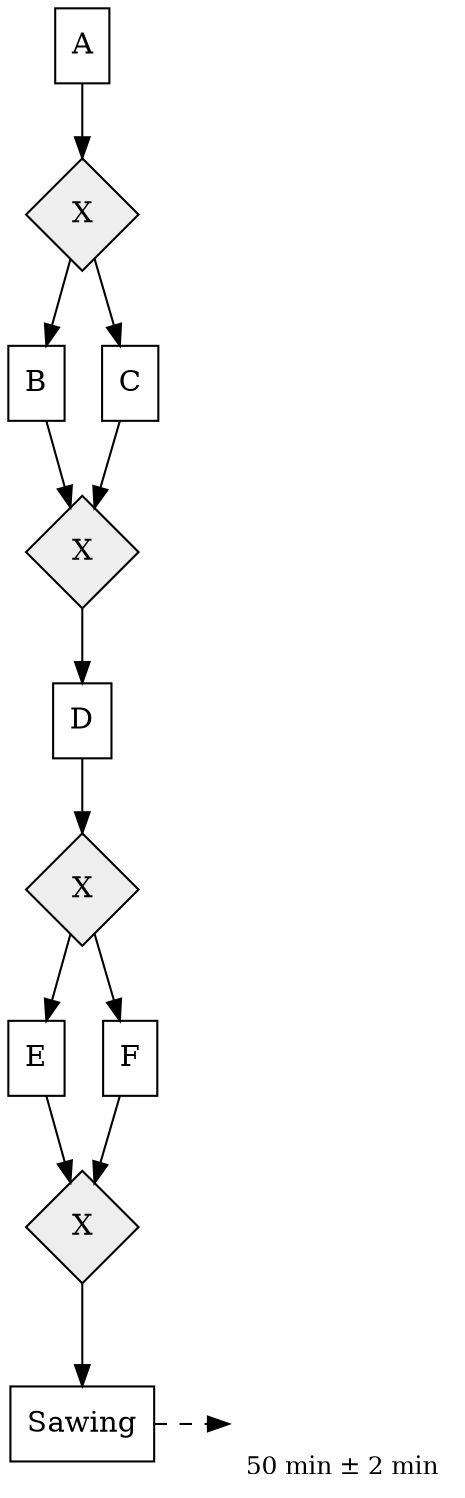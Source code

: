 digraph { node [shape=box]; _ext50 [shape=none, image="stereotype_TimeExpected.png", label="\n\n\n50 min ± 2 min", width=0.2, fontsize=12]; _23 -> _ext50 [style=dashed minlen=2]; {rank=same;_23   _ext50 }; _2 [shape=box,style=filled,fillcolor="#ffffff",label="A",width=0.2]; _3 [shape=box,style=filled,fillcolor="#ffffff",label="B",width=0.2]; _4 [shape=box,style=filled,fillcolor="#ffffff",label="C",width=0.2]; _7 [shape=box,style=filled,fillcolor="#ffffff",label="D",width=0.2]; _17 [shape=box,style=filled,fillcolor="#ffffff",label="E",width=0.2]; _16 [shape=box,style=filled,fillcolor="#ffffff",label="F",width=0.2]; _23 [shape=box,style=filled,fillcolor="#ffffff",label="Sawing",width=0.2]; _5 [label="X",fillcolor="#eeeeee",style=filled,width=0.75,height=0.75,fixedsize=true,shape="diamond"]; _6 [label="X",fillcolor="#eeeeee",style=filled,width=0.75,height=0.75,fixedsize=true,shape="diamond"]; _15 [label="X",fillcolor="#eeeeee",style=filled,width=0.75,height=0.75,fixedsize=true,shape="diamond"]; _8 [label="X",fillcolor="#eeeeee",style=filled,width=0.75,height=0.75,fixedsize=true,shape="diamond"]; _2 -> _5 [label=""];_5 -> _3 [label=""];_5 -> _4 [label=""];_3 -> _6 [label=""];_4 -> _6 [label=""];_6 -> _7 [label=""];_16 -> _8 [label=""];_17 -> _8 [label=""];_15 -> _16 [label=""];_15 -> _17 [label=""];_7 -> _15 [label=""];_8 -> _23 [label=""]; }
